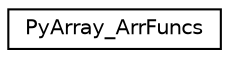 digraph "Graphical Class Hierarchy"
{
 // LATEX_PDF_SIZE
  edge [fontname="Helvetica",fontsize="10",labelfontname="Helvetica",labelfontsize="10"];
  node [fontname="Helvetica",fontsize="10",shape=record];
  rankdir="LR";
  Node0 [label="PyArray_ArrFuncs",height=0.2,width=0.4,color="black", fillcolor="white", style="filled",URL="$structPyArray__ArrFuncs.html",tooltip=" "];
}
